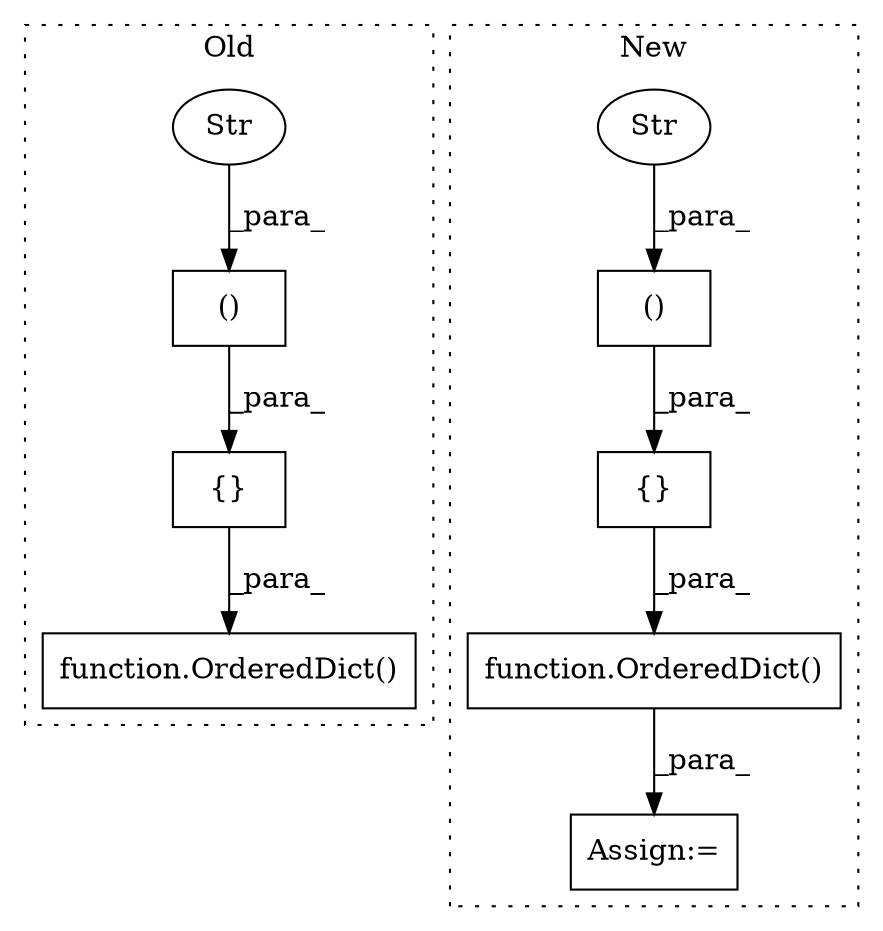digraph G {
subgraph cluster0 {
1 [label="function.OrderedDict()" a="75" s="21851,23280" l="12,1" shape="box"];
3 [label="{}" a="59" s="21863,23267" l="1,0" shape="box"];
7 [label="()" a="54" s="22111" l="8" shape="box"];
8 [label="Str" a="66" s="22101" l="10" shape="ellipse"];
label = "Old";
style="dotted";
}
subgraph cluster1 {
2 [label="()" a="54" s="11493" l="11" shape="box"];
4 [label="Str" a="66" s="11483" l="10" shape="ellipse"];
5 [label="{}" a="59" s="11308,11565" l="1,0" shape="box"];
6 [label="function.OrderedDict()" a="75" s="11296,11577" l="12,1" shape="box"];
9 [label="Assign:=" a="68" s="11293" l="3" shape="box"];
label = "New";
style="dotted";
}
2 -> 5 [label="_para_"];
3 -> 1 [label="_para_"];
4 -> 2 [label="_para_"];
5 -> 6 [label="_para_"];
6 -> 9 [label="_para_"];
7 -> 3 [label="_para_"];
8 -> 7 [label="_para_"];
}